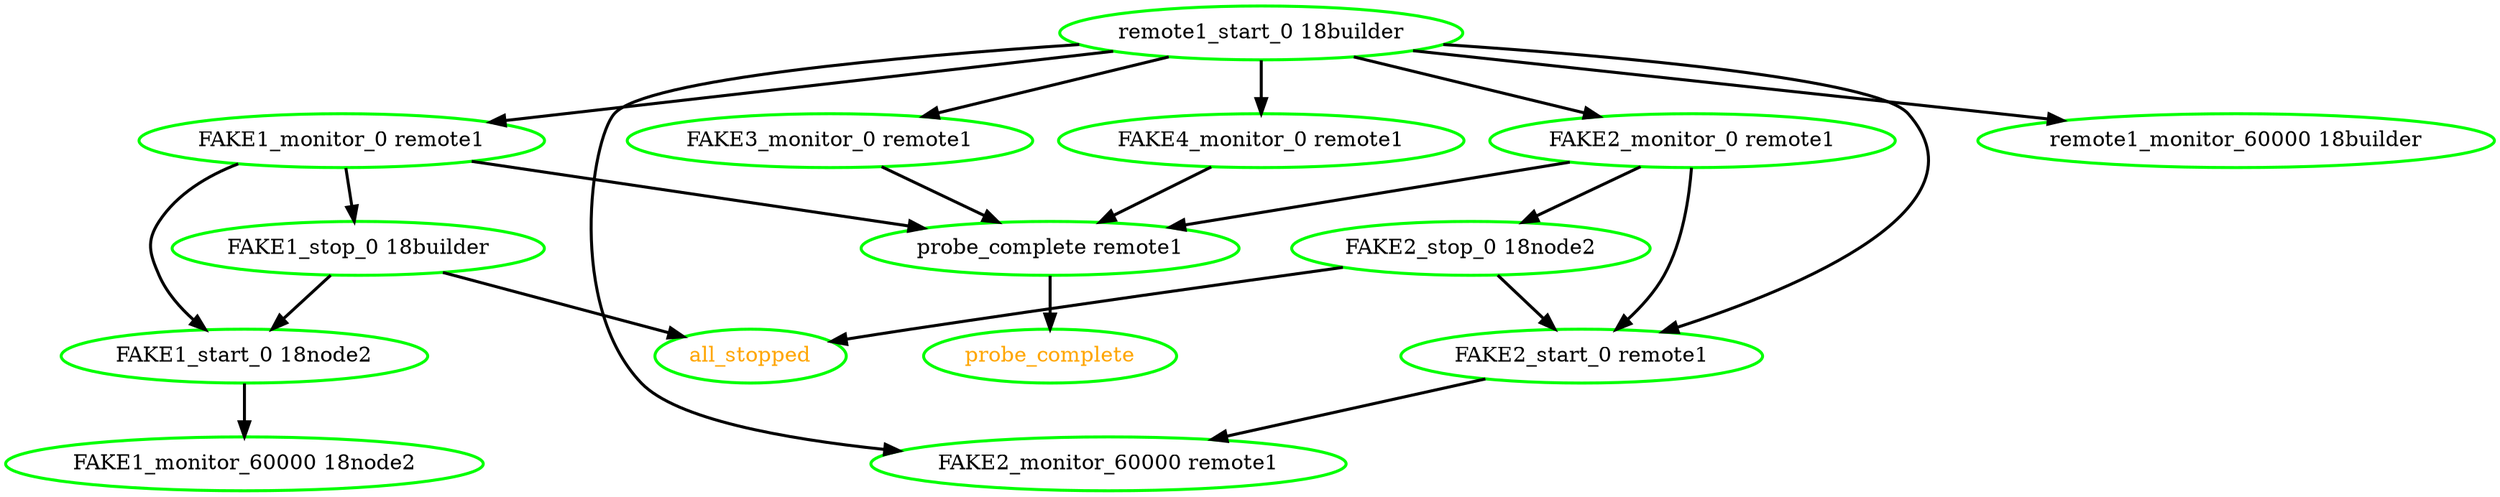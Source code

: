 digraph "g" {
"FAKE1_monitor_0 remote1" -> "FAKE1_start_0 18node2" [ style = bold]
"FAKE1_monitor_0 remote1" -> "FAKE1_stop_0 18builder" [ style = bold]
"FAKE1_monitor_0 remote1" -> "probe_complete remote1" [ style = bold]
"FAKE1_monitor_0 remote1" [ style=bold color="green" fontcolor="black"]
"FAKE1_monitor_60000 18node2" [ style=bold color="green" fontcolor="black"]
"FAKE1_start_0 18node2" -> "FAKE1_monitor_60000 18node2" [ style = bold]
"FAKE1_start_0 18node2" [ style=bold color="green" fontcolor="black"]
"FAKE1_stop_0 18builder" -> "FAKE1_start_0 18node2" [ style = bold]
"FAKE1_stop_0 18builder" -> "all_stopped" [ style = bold]
"FAKE1_stop_0 18builder" [ style=bold color="green" fontcolor="black"]
"FAKE2_monitor_0 remote1" -> "FAKE2_start_0 remote1" [ style = bold]
"FAKE2_monitor_0 remote1" -> "FAKE2_stop_0 18node2" [ style = bold]
"FAKE2_monitor_0 remote1" -> "probe_complete remote1" [ style = bold]
"FAKE2_monitor_0 remote1" [ style=bold color="green" fontcolor="black"]
"FAKE2_monitor_60000 remote1" [ style=bold color="green" fontcolor="black"]
"FAKE2_start_0 remote1" -> "FAKE2_monitor_60000 remote1" [ style = bold]
"FAKE2_start_0 remote1" [ style=bold color="green" fontcolor="black"]
"FAKE2_stop_0 18node2" -> "FAKE2_start_0 remote1" [ style = bold]
"FAKE2_stop_0 18node2" -> "all_stopped" [ style = bold]
"FAKE2_stop_0 18node2" [ style=bold color="green" fontcolor="black"]
"FAKE3_monitor_0 remote1" -> "probe_complete remote1" [ style = bold]
"FAKE3_monitor_0 remote1" [ style=bold color="green" fontcolor="black"]
"FAKE4_monitor_0 remote1" -> "probe_complete remote1" [ style = bold]
"FAKE4_monitor_0 remote1" [ style=bold color="green" fontcolor="black"]
"all_stopped" [ style=bold color="green" fontcolor="orange"]
"probe_complete remote1" -> "probe_complete" [ style = bold]
"probe_complete remote1" [ style=bold color="green" fontcolor="black"]
"probe_complete" [ style=bold color="green" fontcolor="orange"]
"remote1_monitor_60000 18builder" [ style=bold color="green" fontcolor="black"]
"remote1_start_0 18builder" -> "FAKE1_monitor_0 remote1" [ style = bold]
"remote1_start_0 18builder" -> "FAKE2_monitor_0 remote1" [ style = bold]
"remote1_start_0 18builder" -> "FAKE2_monitor_60000 remote1" [ style = bold]
"remote1_start_0 18builder" -> "FAKE2_start_0 remote1" [ style = bold]
"remote1_start_0 18builder" -> "FAKE3_monitor_0 remote1" [ style = bold]
"remote1_start_0 18builder" -> "FAKE4_monitor_0 remote1" [ style = bold]
"remote1_start_0 18builder" -> "remote1_monitor_60000 18builder" [ style = bold]
"remote1_start_0 18builder" [ style=bold color="green" fontcolor="black"]
}
